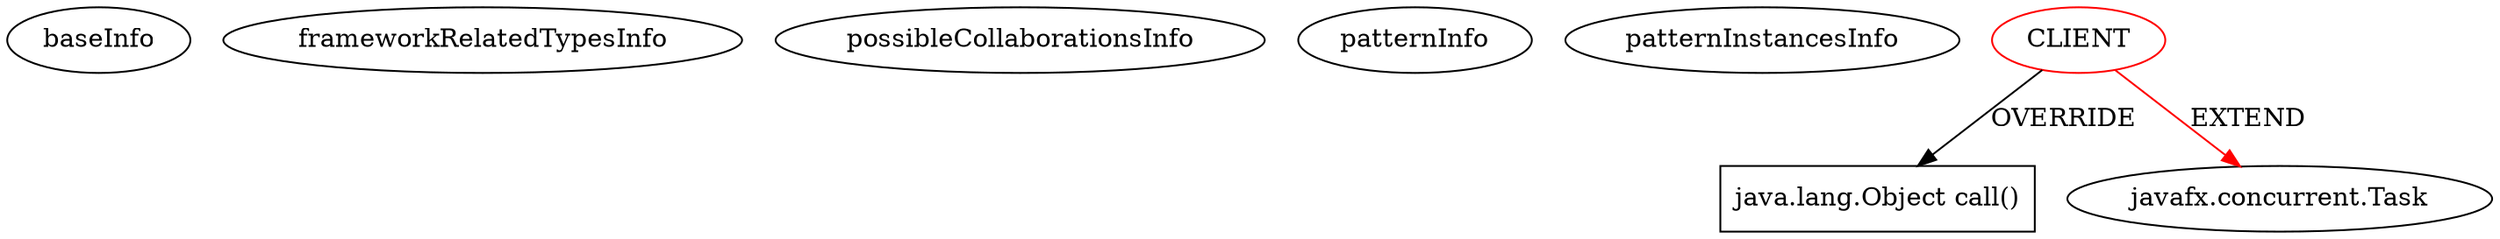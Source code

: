 digraph {
baseInfo[graphId=2452,category="pattern",isAnonymous=false,possibleRelation=false]
frameworkRelatedTypesInfo[0="javafx.concurrent.Task"]
possibleCollaborationsInfo[]
patternInfo[frequency=8.0,patternRootClient=0]
patternInstancesInfo[0="nazymko-drive_manager~/nazymko-drive_manager/drive_manager-master/src/main/java/rt/threads/daemons/usedbydemons/InboxChecker.java~InboxChecker~3755",1="nazymko-drive_manager~/nazymko-drive_manager/drive_manager-master/src/main/java/rt/threads/MailLoader.java~MailLoader~3753",2="THSLMIT-thslmit_watzds~/THSLMIT-thslmit_watzds/thslmit_watzds-master/src/com/thslmit/watz/SplashLoader.java~SplashLoader~1401",3="servant79-KirtanLyricsIntegration~/servant79-KirtanLyricsIntegration/KirtanLyricsIntegration-master/src/java/com/jkp/excel/utils/ReadExcelWriteMp3.java~ReadExcelWriteMp3~4162",4="nazymko-drive_manager~/nazymko-drive_manager/drive_manager-master/src/main/java/rt/threads/Sender.java~Sender~3754",5="nazymko-drive_manager~/nazymko-drive_manager/drive_manager-master/src/main/java/rt/threads/Login.java~Login~3752",6="Digital87-GUS-Teryt-Parser~/Digital87-GUS-Teryt-Parser/GUS-Teryt-Parser-master/src/main/java/net/kados/gtp/app/libs/Teryt/Parser.java~Parser~384",7="THSLMIT-thslmit_watzds~/THSLMIT-thslmit_watzds/thslmit_watzds-master/src/com/thslmit/watz/AppThread/IdleClockThread.java~IdleClockThread~1402"]
2[label="java.lang.Object call()",vertexType="OVERRIDING_METHOD_DECLARATION",isFrameworkType=false,shape=box]
0[label="CLIENT",vertexType="ROOT_CLIENT_CLASS_DECLARATION",isFrameworkType=false,color=red]
1[label="javafx.concurrent.Task",vertexType="FRAMEWORK_CLASS_TYPE",isFrameworkType=false]
0->2[label="OVERRIDE"]
0->1[label="EXTEND",color=red]
}
